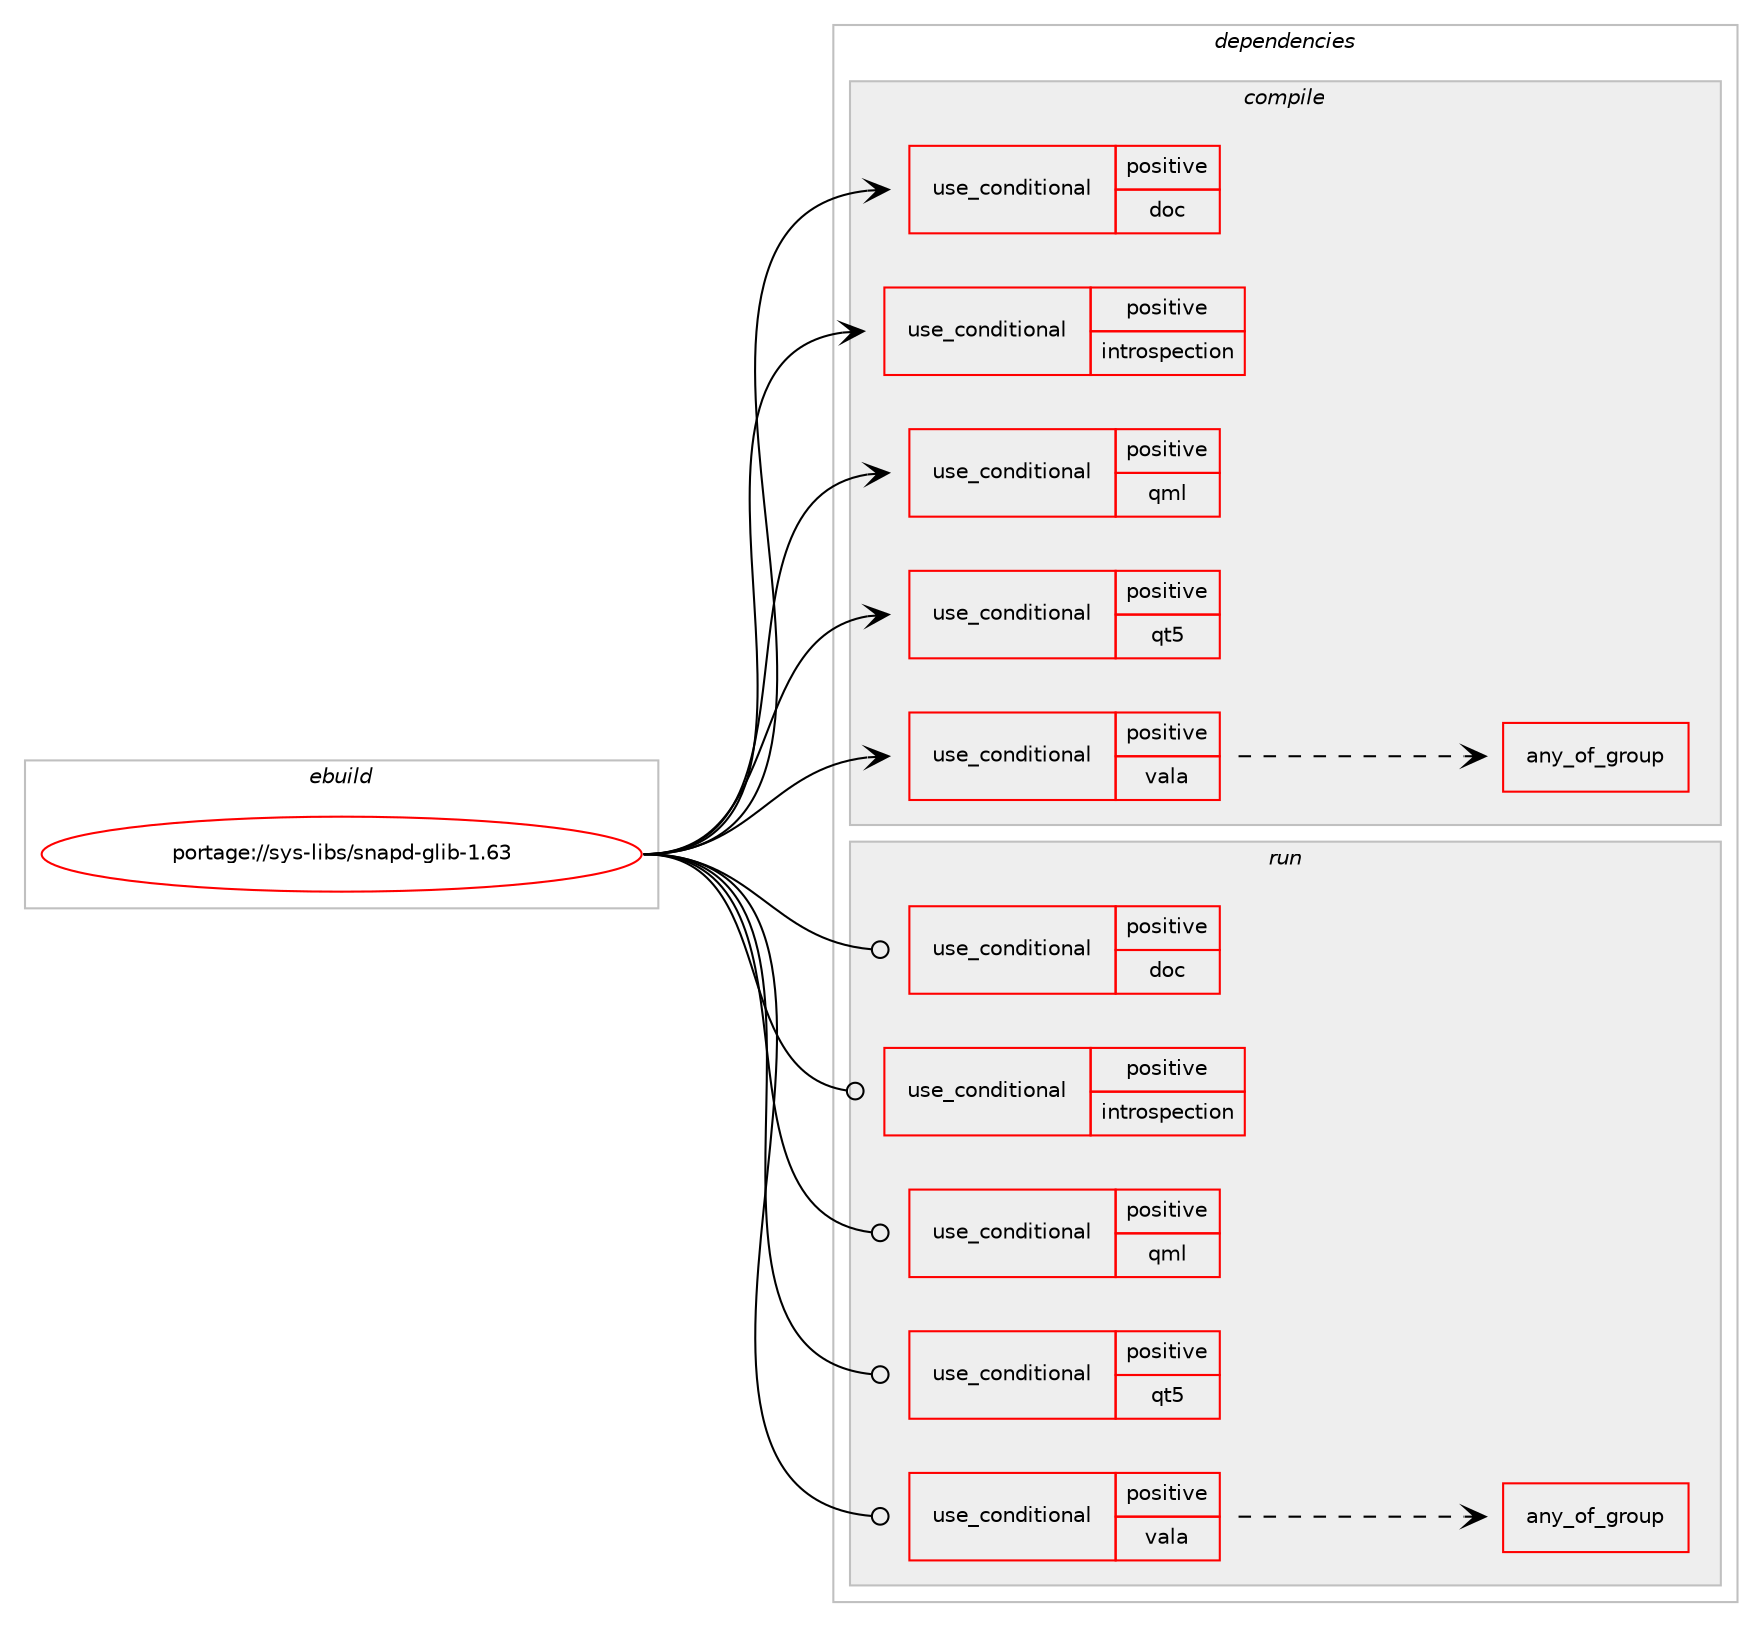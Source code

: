 digraph prolog {

# *************
# Graph options
# *************

newrank=true;
concentrate=true;
compound=true;
graph [rankdir=LR,fontname=Helvetica,fontsize=10,ranksep=1.5];#, ranksep=2.5, nodesep=0.2];
edge  [arrowhead=vee];
node  [fontname=Helvetica,fontsize=10];

# **********
# The ebuild
# **********

subgraph cluster_leftcol {
color=gray;
rank=same;
label=<<i>ebuild</i>>;
id [label="portage://sys-libs/snapd-glib-1.63", color=red, width=4, href="../sys-libs/snapd-glib-1.63.svg"];
}

# ****************
# The dependencies
# ****************

subgraph cluster_midcol {
color=gray;
label=<<i>dependencies</i>>;
subgraph cluster_compile {
fillcolor="#eeeeee";
style=filled;
label=<<i>compile</i>>;
subgraph cond115146 {
dependency221449 [label=<<TABLE BORDER="0" CELLBORDER="1" CELLSPACING="0" CELLPADDING="4"><TR><TD ROWSPAN="3" CELLPADDING="10">use_conditional</TD></TR><TR><TD>positive</TD></TR><TR><TD>doc</TD></TR></TABLE>>, shape=none, color=red];
# *** BEGIN UNKNOWN DEPENDENCY TYPE (TODO) ***
# dependency221449 -> package_dependency(portage://sys-libs/snapd-glib-1.63,install,no,dev-util,gtk-doc,none,[,,],[],[])
# *** END UNKNOWN DEPENDENCY TYPE (TODO) ***

}
id:e -> dependency221449:w [weight=20,style="solid",arrowhead="vee"];
subgraph cond115147 {
dependency221450 [label=<<TABLE BORDER="0" CELLBORDER="1" CELLSPACING="0" CELLPADDING="4"><TR><TD ROWSPAN="3" CELLPADDING="10">use_conditional</TD></TR><TR><TD>positive</TD></TR><TR><TD>introspection</TD></TR></TABLE>>, shape=none, color=red];
# *** BEGIN UNKNOWN DEPENDENCY TYPE (TODO) ***
# dependency221450 -> package_dependency(portage://sys-libs/snapd-glib-1.63,install,no,dev-libs,gobject-introspection,none,[,,],[],[])
# *** END UNKNOWN DEPENDENCY TYPE (TODO) ***

}
id:e -> dependency221450:w [weight=20,style="solid",arrowhead="vee"];
subgraph cond115148 {
dependency221451 [label=<<TABLE BORDER="0" CELLBORDER="1" CELLSPACING="0" CELLPADDING="4"><TR><TD ROWSPAN="3" CELLPADDING="10">use_conditional</TD></TR><TR><TD>positive</TD></TR><TR><TD>qml</TD></TR></TABLE>>, shape=none, color=red];
# *** BEGIN UNKNOWN DEPENDENCY TYPE (TODO) ***
# dependency221451 -> package_dependency(portage://sys-libs/snapd-glib-1.63,install,no,dev-qt,qtdeclarative,none,[,,],[slot(5)],[])
# *** END UNKNOWN DEPENDENCY TYPE (TODO) ***

}
id:e -> dependency221451:w [weight=20,style="solid",arrowhead="vee"];
subgraph cond115149 {
dependency221452 [label=<<TABLE BORDER="0" CELLBORDER="1" CELLSPACING="0" CELLPADDING="4"><TR><TD ROWSPAN="3" CELLPADDING="10">use_conditional</TD></TR><TR><TD>positive</TD></TR><TR><TD>qt5</TD></TR></TABLE>>, shape=none, color=red];
# *** BEGIN UNKNOWN DEPENDENCY TYPE (TODO) ***
# dependency221452 -> package_dependency(portage://sys-libs/snapd-glib-1.63,install,no,dev-qt,qtcore,none,[,,],[slot(5)],[])
# *** END UNKNOWN DEPENDENCY TYPE (TODO) ***

# *** BEGIN UNKNOWN DEPENDENCY TYPE (TODO) ***
# dependency221452 -> package_dependency(portage://sys-libs/snapd-glib-1.63,install,no,dev-qt,qtnetwork,none,[,,],[slot(5)],[])
# *** END UNKNOWN DEPENDENCY TYPE (TODO) ***

# *** BEGIN UNKNOWN DEPENDENCY TYPE (TODO) ***
# dependency221452 -> package_dependency(portage://sys-libs/snapd-glib-1.63,install,no,dev-qt,qtwidgets,none,[,,],[slot(5)],[])
# *** END UNKNOWN DEPENDENCY TYPE (TODO) ***

}
id:e -> dependency221452:w [weight=20,style="solid",arrowhead="vee"];
subgraph cond115150 {
dependency221453 [label=<<TABLE BORDER="0" CELLBORDER="1" CELLSPACING="0" CELLPADDING="4"><TR><TD ROWSPAN="3" CELLPADDING="10">use_conditional</TD></TR><TR><TD>positive</TD></TR><TR><TD>vala</TD></TR></TABLE>>, shape=none, color=red];
subgraph any2726 {
dependency221454 [label=<<TABLE BORDER="0" CELLBORDER="1" CELLSPACING="0" CELLPADDING="4"><TR><TD CELLPADDING="10">any_of_group</TD></TR></TABLE>>, shape=none, color=red];# *** BEGIN UNKNOWN DEPENDENCY TYPE (TODO) ***
# dependency221454 -> package_dependency(portage://sys-libs/snapd-glib-1.63,install,no,dev-lang,vala,none,[,,],[slot(0.56)],[])
# *** END UNKNOWN DEPENDENCY TYPE (TODO) ***

}
dependency221453:e -> dependency221454:w [weight=20,style="dashed",arrowhead="vee"];
}
id:e -> dependency221453:w [weight=20,style="solid",arrowhead="vee"];
# *** BEGIN UNKNOWN DEPENDENCY TYPE (TODO) ***
# id -> package_dependency(portage://sys-libs/snapd-glib-1.63,install,no,dev-libs,glib,none,[,,],[slot(2)],[])
# *** END UNKNOWN DEPENDENCY TYPE (TODO) ***

# *** BEGIN UNKNOWN DEPENDENCY TYPE (TODO) ***
# id -> package_dependency(portage://sys-libs/snapd-glib-1.63,install,no,dev-libs,json-glib,none,[,,],[],[])
# *** END UNKNOWN DEPENDENCY TYPE (TODO) ***

# *** BEGIN UNKNOWN DEPENDENCY TYPE (TODO) ***
# id -> package_dependency(portage://sys-libs/snapd-glib-1.63,install,no,dev-util,glib-utils,none,[,,],[],[])
# *** END UNKNOWN DEPENDENCY TYPE (TODO) ***

# *** BEGIN UNKNOWN DEPENDENCY TYPE (TODO) ***
# id -> package_dependency(portage://sys-libs/snapd-glib-1.63,install,no,net-libs,libsoup,none,[,,],[slot(3.0)],[])
# *** END UNKNOWN DEPENDENCY TYPE (TODO) ***

}
subgraph cluster_compileandrun {
fillcolor="#eeeeee";
style=filled;
label=<<i>compile and run</i>>;
}
subgraph cluster_run {
fillcolor="#eeeeee";
style=filled;
label=<<i>run</i>>;
subgraph cond115151 {
dependency221455 [label=<<TABLE BORDER="0" CELLBORDER="1" CELLSPACING="0" CELLPADDING="4"><TR><TD ROWSPAN="3" CELLPADDING="10">use_conditional</TD></TR><TR><TD>positive</TD></TR><TR><TD>doc</TD></TR></TABLE>>, shape=none, color=red];
# *** BEGIN UNKNOWN DEPENDENCY TYPE (TODO) ***
# dependency221455 -> package_dependency(portage://sys-libs/snapd-glib-1.63,run,no,dev-util,gtk-doc,none,[,,],[],[])
# *** END UNKNOWN DEPENDENCY TYPE (TODO) ***

}
id:e -> dependency221455:w [weight=20,style="solid",arrowhead="odot"];
subgraph cond115152 {
dependency221456 [label=<<TABLE BORDER="0" CELLBORDER="1" CELLSPACING="0" CELLPADDING="4"><TR><TD ROWSPAN="3" CELLPADDING="10">use_conditional</TD></TR><TR><TD>positive</TD></TR><TR><TD>introspection</TD></TR></TABLE>>, shape=none, color=red];
# *** BEGIN UNKNOWN DEPENDENCY TYPE (TODO) ***
# dependency221456 -> package_dependency(portage://sys-libs/snapd-glib-1.63,run,no,dev-libs,gobject-introspection,none,[,,],[],[])
# *** END UNKNOWN DEPENDENCY TYPE (TODO) ***

}
id:e -> dependency221456:w [weight=20,style="solid",arrowhead="odot"];
subgraph cond115153 {
dependency221457 [label=<<TABLE BORDER="0" CELLBORDER="1" CELLSPACING="0" CELLPADDING="4"><TR><TD ROWSPAN="3" CELLPADDING="10">use_conditional</TD></TR><TR><TD>positive</TD></TR><TR><TD>qml</TD></TR></TABLE>>, shape=none, color=red];
# *** BEGIN UNKNOWN DEPENDENCY TYPE (TODO) ***
# dependency221457 -> package_dependency(portage://sys-libs/snapd-glib-1.63,run,no,dev-qt,qtdeclarative,none,[,,],[slot(5)],[])
# *** END UNKNOWN DEPENDENCY TYPE (TODO) ***

}
id:e -> dependency221457:w [weight=20,style="solid",arrowhead="odot"];
subgraph cond115154 {
dependency221458 [label=<<TABLE BORDER="0" CELLBORDER="1" CELLSPACING="0" CELLPADDING="4"><TR><TD ROWSPAN="3" CELLPADDING="10">use_conditional</TD></TR><TR><TD>positive</TD></TR><TR><TD>qt5</TD></TR></TABLE>>, shape=none, color=red];
# *** BEGIN UNKNOWN DEPENDENCY TYPE (TODO) ***
# dependency221458 -> package_dependency(portage://sys-libs/snapd-glib-1.63,run,no,dev-qt,qtcore,none,[,,],[slot(5)],[])
# *** END UNKNOWN DEPENDENCY TYPE (TODO) ***

# *** BEGIN UNKNOWN DEPENDENCY TYPE (TODO) ***
# dependency221458 -> package_dependency(portage://sys-libs/snapd-glib-1.63,run,no,dev-qt,qtnetwork,none,[,,],[slot(5)],[])
# *** END UNKNOWN DEPENDENCY TYPE (TODO) ***

# *** BEGIN UNKNOWN DEPENDENCY TYPE (TODO) ***
# dependency221458 -> package_dependency(portage://sys-libs/snapd-glib-1.63,run,no,dev-qt,qtwidgets,none,[,,],[slot(5)],[])
# *** END UNKNOWN DEPENDENCY TYPE (TODO) ***

}
id:e -> dependency221458:w [weight=20,style="solid",arrowhead="odot"];
subgraph cond115155 {
dependency221459 [label=<<TABLE BORDER="0" CELLBORDER="1" CELLSPACING="0" CELLPADDING="4"><TR><TD ROWSPAN="3" CELLPADDING="10">use_conditional</TD></TR><TR><TD>positive</TD></TR><TR><TD>vala</TD></TR></TABLE>>, shape=none, color=red];
subgraph any2727 {
dependency221460 [label=<<TABLE BORDER="0" CELLBORDER="1" CELLSPACING="0" CELLPADDING="4"><TR><TD CELLPADDING="10">any_of_group</TD></TR></TABLE>>, shape=none, color=red];# *** BEGIN UNKNOWN DEPENDENCY TYPE (TODO) ***
# dependency221460 -> package_dependency(portage://sys-libs/snapd-glib-1.63,run,no,dev-lang,vala,none,[,,],[slot(0.56)],[])
# *** END UNKNOWN DEPENDENCY TYPE (TODO) ***

}
dependency221459:e -> dependency221460:w [weight=20,style="dashed",arrowhead="vee"];
}
id:e -> dependency221459:w [weight=20,style="solid",arrowhead="odot"];
# *** BEGIN UNKNOWN DEPENDENCY TYPE (TODO) ***
# id -> package_dependency(portage://sys-libs/snapd-glib-1.63,run,no,app-containers,snapd,none,[,,],[],[])
# *** END UNKNOWN DEPENDENCY TYPE (TODO) ***

# *** BEGIN UNKNOWN DEPENDENCY TYPE (TODO) ***
# id -> package_dependency(portage://sys-libs/snapd-glib-1.63,run,no,dev-libs,glib,none,[,,],[slot(2)],[])
# *** END UNKNOWN DEPENDENCY TYPE (TODO) ***

# *** BEGIN UNKNOWN DEPENDENCY TYPE (TODO) ***
# id -> package_dependency(portage://sys-libs/snapd-glib-1.63,run,no,dev-libs,json-glib,none,[,,],[],[])
# *** END UNKNOWN DEPENDENCY TYPE (TODO) ***

# *** BEGIN UNKNOWN DEPENDENCY TYPE (TODO) ***
# id -> package_dependency(portage://sys-libs/snapd-glib-1.63,run,no,dev-util,glib-utils,none,[,,],[],[])
# *** END UNKNOWN DEPENDENCY TYPE (TODO) ***

# *** BEGIN UNKNOWN DEPENDENCY TYPE (TODO) ***
# id -> package_dependency(portage://sys-libs/snapd-glib-1.63,run,no,net-libs,libsoup,none,[,,],[slot(3.0)],[])
# *** END UNKNOWN DEPENDENCY TYPE (TODO) ***

}
}

# **************
# The candidates
# **************

subgraph cluster_choices {
rank=same;
color=gray;
label=<<i>candidates</i>>;

}

}
